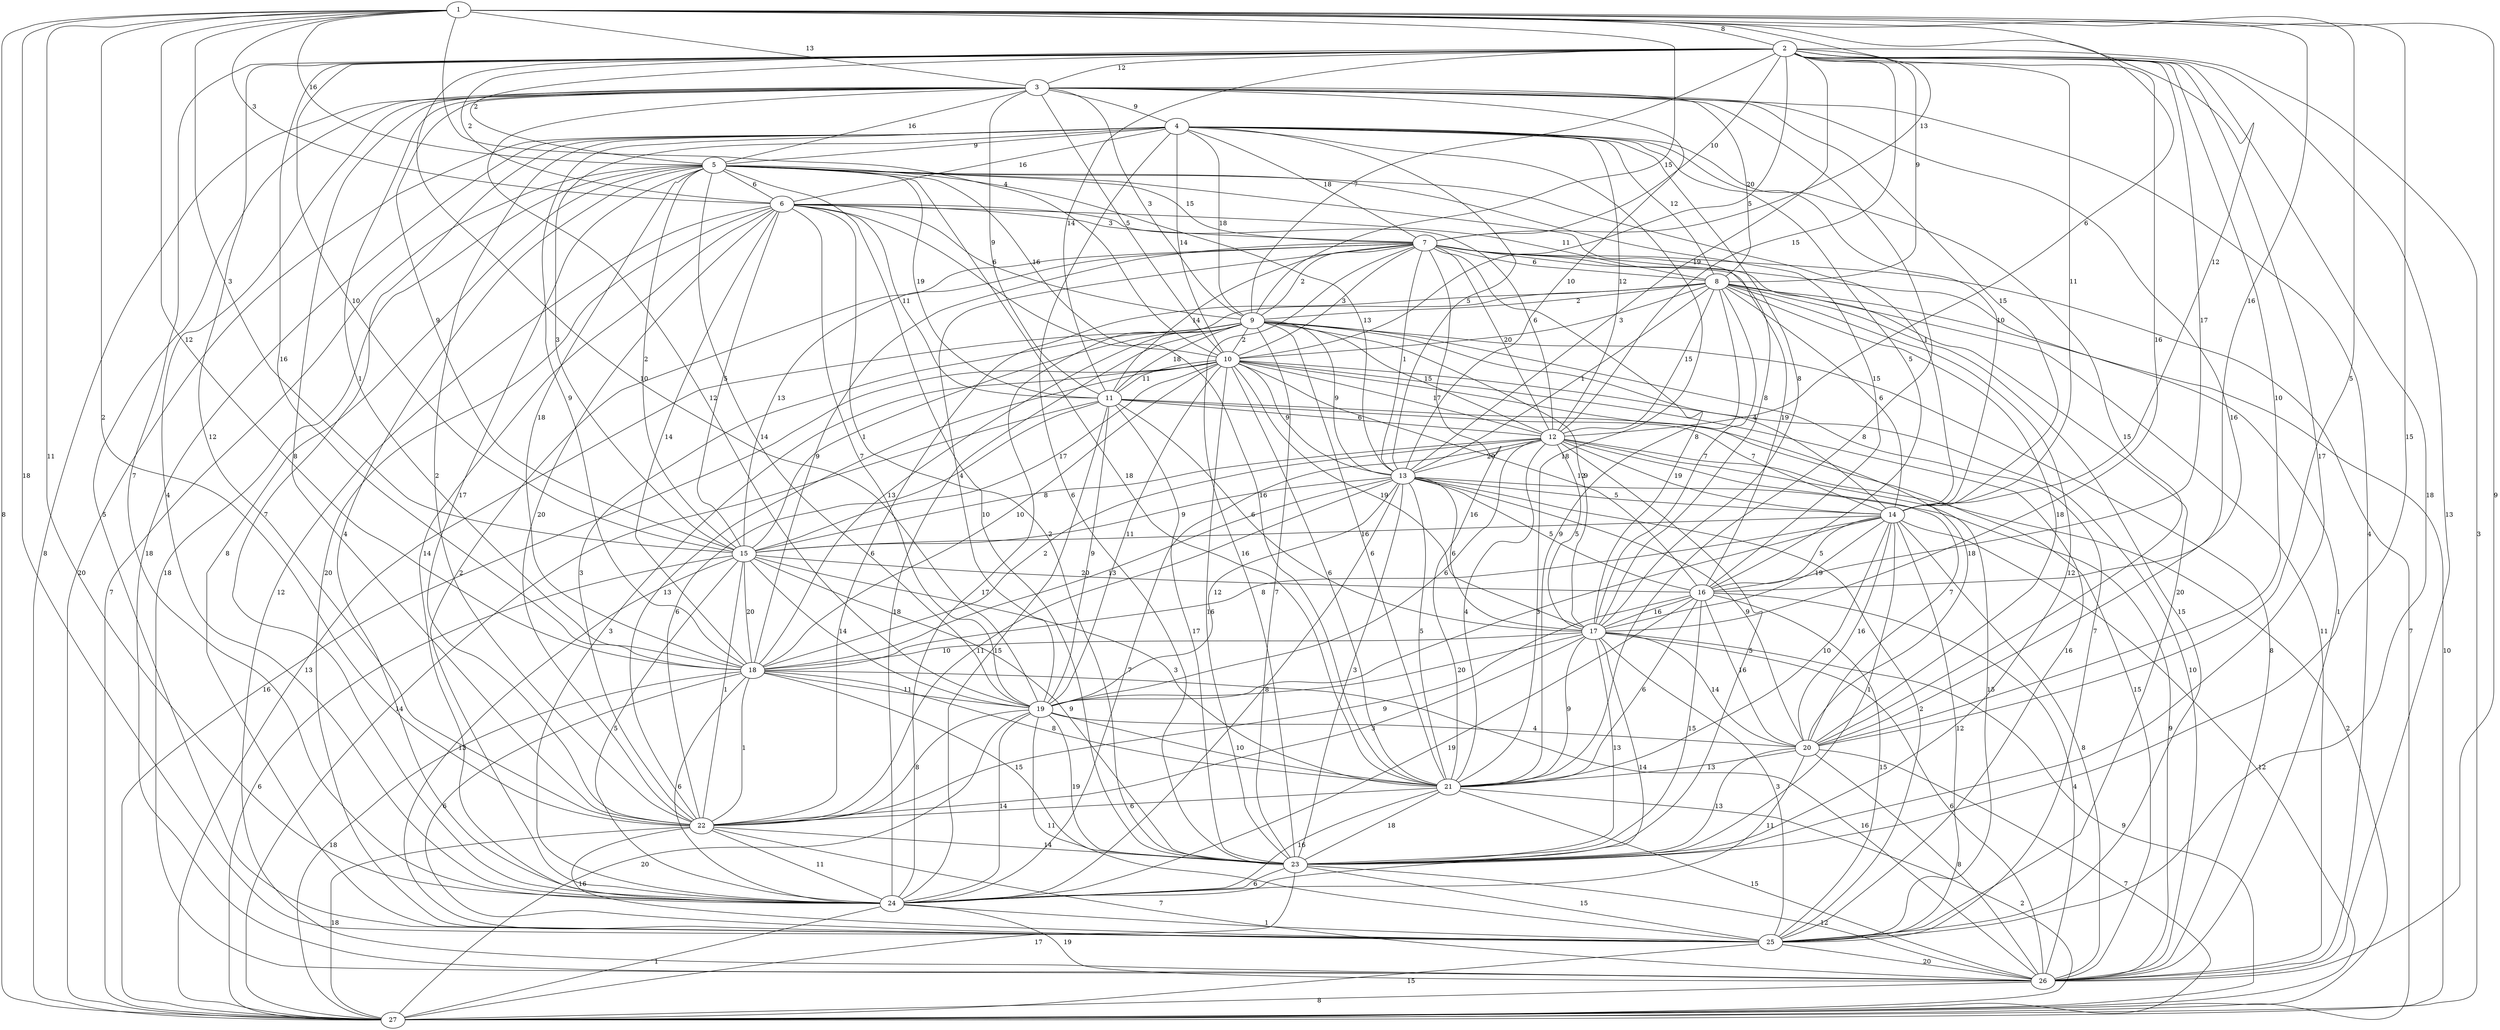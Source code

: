 graph G {
 1 -- 27 [label="8"];
 1 -- 26 [label="9"];
 1 -- 9 [label="15"];
 1 -- 5 [label="16"];
 1 -- 12 [label="6"];
 1 -- 3 [label="13"];
 1 -- 20 [label="5"];
 1 -- 22 [label="2"];
 1 -- 15 [label="3"];
 1 -- 25 [label="18"];
 1 -- 23 [label="15"];
 1 -- 18 [label="12"];
 1 -- 24 [label="11"];
 1 -- 16 [label="16"];
 1 -- 6 [label="3"];
 1 -- 14 [label="12"];
 1 -- 7 [label="13"];
 1 -- 10 [label="4"];
 1 -- 2 [label="8"];
 2 -- 27 [label="3"];
 2 -- 25 [label="18"];
 2 -- 22 [label="12"];
 2 -- 19 [label="10"];
 2 -- 15 [label="10"];
 2 -- 11 [label="14"];
 2 -- 9 [label="7"];
 2 -- 16 [label="17"];
 2 -- 14 [label="11"];
 2 -- 26 [label="13"];
 2 -- 23 [label="17"];
 2 -- 6 [label="2"];
 2 -- 7 [label="10"];
 2 -- 8 [label="9"];
 2 -- 12 [label="15"];
 2 -- 13 [label="19"];
 2 -- 20 [label="10"];
 2 -- 18 [label="16"];
 2 -- 17 [label="16"];
 2 -- 5 [label="2"];
 2 -- 24 [label="7"];
 2 -- 10 [label="5"];
 2 -- 3 [label="12"];
 3 -- 27 [label="8"];
 3 -- 24 [label="4"];
 3 -- 22 [label="8"];
 3 -- 21 [label="8"];
 3 -- 20 [label="16"];
 3 -- 19 [label="12"];
 3 -- 15 [label="9"];
 3 -- 11 [label="9"];
 3 -- 8 [label="20"];
 3 -- 5 [label="16"];
 3 -- 18 [label="1"];
 3 -- 14 [label="15"];
 3 -- 13 [label="10"];
 3 -- 26 [label="4"];
 3 -- 25 [label="5"];
 3 -- 10 [label="5"];
 3 -- 9 [label="3"];
 3 -- 4 [label="9"];
 4 -- 26 [label="18"];
 4 -- 17 [label="8"];
 4 -- 16 [label="5"];
 4 -- 10 [label="14"];
 4 -- 7 [label="18"];
 4 -- 8 [label="12"];
 4 -- 20 [label="15"];
 4 -- 18 [label="9"];
 4 -- 21 [label="18"];
 4 -- 23 [label="6"];
 4 -- 14 [label="10"];
 4 -- 27 [label="20"];
 4 -- 6 [label="16"];
 4 -- 12 [label="12"];
 4 -- 15 [label="3"];
 4 -- 22 [label="2"];
 4 -- 9 [label="18"];
 4 -- 13 [label="5"];
 4 -- 24 [label="7"];
 4 -- 5 [label="9"];
 5 -- 21 [label="18"];
 5 -- 18 [label="18"];
 5 -- 15 [label="2"];
 5 -- 11 [label="19"];
 5 -- 16 [label="15"];
 5 -- 24 [label="4"];
 5 -- 22 [label="17"];
 5 -- 17 [label="8"];
 5 -- 19 [label="14"];
 5 -- 10 [label="16"];
 5 -- 23 [label="10"];
 5 -- 25 [label="8"];
 5 -- 13 [label="13"];
 5 -- 26 [label="18"];
 5 -- 14 [label="1"];
 5 -- 27 [label="7"];
 5 -- 7 [label="15"];
 5 -- 6 [label="6"];
 6 -- 24 [label="14"];
 6 -- 11 [label="11"];
 6 -- 15 [label="5"];
 6 -- 12 [label="6"];
 6 -- 21 [label="16"];
 6 -- 26 [label="12"];
 6 -- 8 [label="11"];
 6 -- 19 [label="7"];
 6 -- 18 [label="14"];
 6 -- 22 [label="20"];
 6 -- 9 [label="6"];
 6 -- 25 [label="20"];
 6 -- 23 [label="2"];
 6 -- 7 [label="3"];
 7 -- 19 [label="4"];
 7 -- 15 [label="13"];
 7 -- 10 [label="3"];
 7 -- 21 [label="16"];
 7 -- 9 [label="2"];
 7 -- 18 [label="9"];
 7 -- 27 [label="7"];
 7 -- 26 [label="1"];
 7 -- 17 [label="8"];
 7 -- 12 [label="20"];
 7 -- 23 [label="16"];
 7 -- 25 [label="20"];
 7 -- 16 [label="19"];
 7 -- 11 [label="14"];
 7 -- 24 [label="2"];
 7 -- 13 [label="1"];
 7 -- 8 [label="6"];
 8 -- 26 [label="11"];
 8 -- 25 [label="15"];
 8 -- 12 [label="15"];
 8 -- 10 [label="3"];
 8 -- 24 [label="17"];
 8 -- 23 [label="12"];
 8 -- 20 [label="18"];
 8 -- 22 [label="6"];
 8 -- 27 [label="10"];
 8 -- 17 [label="7"];
 8 -- 21 [label="9"];
 8 -- 13 [label="1"];
 8 -- 14 [label="6"];
 8 -- 9 [label="2"];
 9 -- 24 [label="18"];
 9 -- 18 [label="13"];
 9 -- 13 [label="9"];
 9 -- 22 [label="3"];
 9 -- 25 [label="7"];
 9 -- 27 [label="13"];
 9 -- 17 [label="9"];
 9 -- 11 [label="18"];
 9 -- 21 [label="6"];
 9 -- 12 [label="15"];
 9 -- 14 [label="4"];
 9 -- 15 [label="1"];
 9 -- 23 [label="7"];
 9 -- 26 [label="8"];
 9 -- 10 [label="2"];
 10 -- 27 [label="16"];
 10 -- 22 [label="13"];
 10 -- 21 [label="6"];
 10 -- 20 [label="18"];
 10 -- 19 [label="11"];
 10 -- 23 [label="16"];
 10 -- 26 [label="10"];
 10 -- 18 [label="10"];
 10 -- 16 [label="12"];
 10 -- 12 [label="17"];
 10 -- 25 [label="16"];
 10 -- 24 [label="3"];
 10 -- 15 [label="17"];
 10 -- 17 [label="19"];
 10 -- 13 [label="9"];
 10 -- 11 [label="11"];
 11 -- 22 [label="6"];
 11 -- 17 [label="6"];
 11 -- 14 [label="7"];
 11 -- 26 [label="15"];
 11 -- 24 [label="15"];
 11 -- 23 [label="17"];
 11 -- 27 [label="14"];
 11 -- 19 [label="9"];
 11 -- 12 [label="6"];
 12 -- 24 [label="7"];
 12 -- 15 [label="8"];
 12 -- 18 [label="2"];
 12 -- 20 [label="7"];
 12 -- 21 [label="4"];
 12 -- 23 [label="5"];
 12 -- 17 [label="5"];
 12 -- 14 [label="19"];
 12 -- 27 [label="2"];
 12 -- 19 [label="6"];
 12 -- 25 [label="15"];
 12 -- 13 [label="20"];
 13 -- 19 [label="12"];
 13 -- 15 [label="9"];
 13 -- 20 [label="9"];
 13 -- 17 [label="6"];
 13 -- 24 [label="8"];
 13 -- 25 [label="2"];
 13 -- 21 [label="5"];
 13 -- 16 [label="5"];
 13 -- 18 [label="13"];
 13 -- 26 [label="9"];
 13 -- 22 [label="11"];
 13 -- 23 [label="3"];
 13 -- 14 [label="5"];
 14 -- 26 [label="8"];
 14 -- 25 [label="12"];
 14 -- 23 [label="1"];
 14 -- 21 [label="10"];
 14 -- 17 [label="19"];
 14 -- 16 [label="5"];
 14 -- 27 [label="12"];
 14 -- 19 [label="3"];
 14 -- 20 [label="16"];
 14 -- 18 [label="8"];
 14 -- 15 [label="16"];
 15 -- 23 [label="9"];
 15 -- 21 [label="3"];
 15 -- 22 [label="1"];
 15 -- 24 [label="5"];
 15 -- 25 [label="13"];
 15 -- 19 [label="14"];
 15 -- 18 [label="20"];
 15 -- 27 [label="6"];
 15 -- 16 [label="20"];
 16 -- 26 [label="4"];
 16 -- 25 [label="15"];
 16 -- 24 [label="19"];
 16 -- 23 [label="15"];
 16 -- 22 [label="9"];
 16 -- 21 [label="6"];
 16 -- 20 [label="16"];
 16 -- 17 [label="16"];
 17 -- 25 [label="3"];
 17 -- 19 [label="20"];
 17 -- 27 [label="9"];
 17 -- 22 [label="3"];
 17 -- 23 [label="13"];
 17 -- 24 [label="14"];
 17 -- 20 [label="14"];
 17 -- 21 [label="9"];
 17 -- 26 [label="6"];
 17 -- 18 [label="10"];
 18 -- 27 [label="18"];
 18 -- 26 [label="16"];
 18 -- 24 [label="6"];
 18 -- 22 [label="1"];
 18 -- 21 [label="8"];
 18 -- 25 [label="6"];
 18 -- 23 [label="15"];
 18 -- 19 [label="11"];
 19 -- 25 [label="11"];
 19 -- 24 [label="14"];
 19 -- 22 [label="8"];
 19 -- 27 [label="20"];
 19 -- 21 [label="10"];
 19 -- 23 [label="19"];
 19 -- 20 [label="4"];
 20 -- 23 [label="13"];
 20 -- 27 [label="7"];
 20 -- 26 [label="8"];
 20 -- 24 [label="11"];
 20 -- 21 [label="13"];
 21 -- 26 [label="15"];
 21 -- 23 [label="18"];
 21 -- 24 [label="16"];
 21 -- 27 [label="2"];
 21 -- 22 [label="6"];
 22 -- 25 [label="16"];
 22 -- 26 [label="7"];
 22 -- 24 [label="11"];
 22 -- 27 [label="18"];
 22 -- 23 [label="14"];
 23 -- 27 [label="17"];
 23 -- 26 [label="12"];
 23 -- 25 [label="15"];
 23 -- 24 [label="6"];
 24 -- 27 [label="1"];
 24 -- 26 [label="19"];
 24 -- 25 [label="1"];
 25 -- 27 [label="15"];
 25 -- 26 [label="20"];
 26 -- 27 [label="8"];
}
